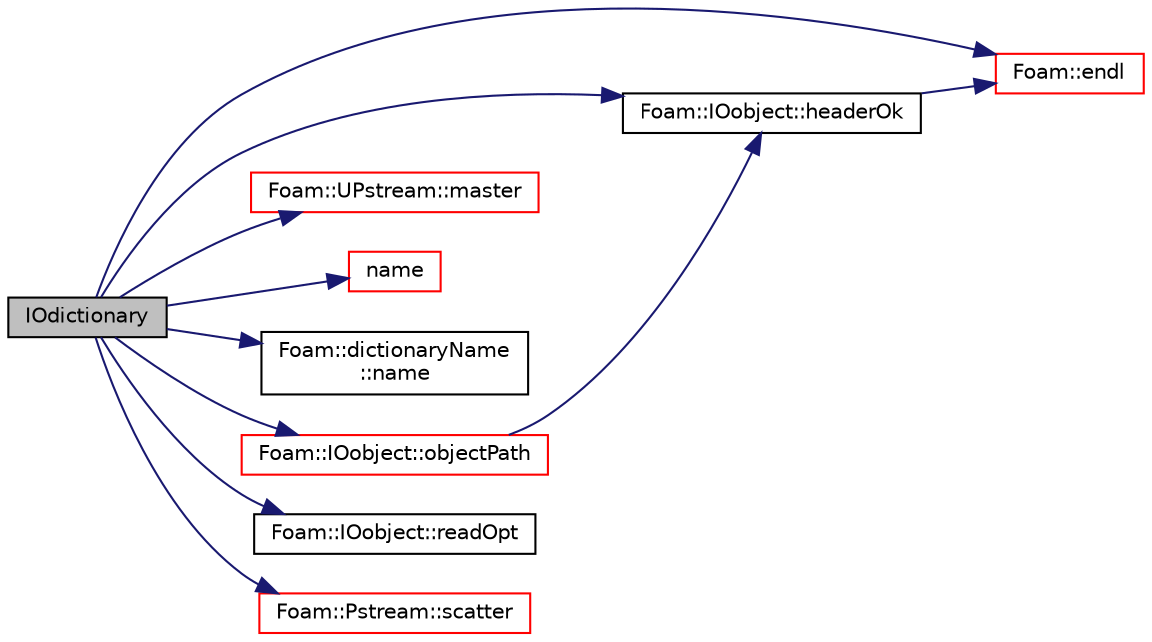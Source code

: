 digraph "IOdictionary"
{
  bgcolor="transparent";
  edge [fontname="Helvetica",fontsize="10",labelfontname="Helvetica",labelfontsize="10"];
  node [fontname="Helvetica",fontsize="10",shape=record];
  rankdir="LR";
  Node1 [label="IOdictionary",height=0.2,width=0.4,color="black", fillcolor="grey75", style="filled", fontcolor="black"];
  Node1 -> Node2 [color="midnightblue",fontsize="10",style="solid",fontname="Helvetica"];
  Node2 [label="Foam::endl",height=0.2,width=0.4,color="red",URL="$a10958.html#a2db8fe02a0d3909e9351bb4275b23ce4",tooltip="Add newline and flush stream. "];
  Node1 -> Node3 [color="midnightblue",fontsize="10",style="solid",fontname="Helvetica"];
  Node3 [label="Foam::IOobject::headerOk",height=0.2,width=0.4,color="black",URL="$a01196.html#a9d4879c850ce41d945ff77e788de3a23",tooltip="Read and check header info. "];
  Node3 -> Node2 [color="midnightblue",fontsize="10",style="solid",fontname="Helvetica"];
  Node1 -> Node4 [color="midnightblue",fontsize="10",style="solid",fontname="Helvetica"];
  Node4 [label="Foam::UPstream::master",height=0.2,width=0.4,color="red",URL="$a02859.html#a36af549940a0aae3733774649594489f",tooltip="Am I the master process. "];
  Node1 -> Node5 [color="midnightblue",fontsize="10",style="solid",fontname="Helvetica"];
  Node5 [label="name",height=0.2,width=0.4,color="red",URL="$a01189.html#a6d60057c26042eaf7fa1b3b6fb07b582",tooltip="Name function is needed to disambiguate those inherited. "];
  Node1 -> Node6 [color="midnightblue",fontsize="10",style="solid",fontname="Helvetica"];
  Node6 [label="Foam::dictionaryName\l::name",height=0.2,width=0.4,color="black",URL="$a00534.html#acd3da3556711337d571c60cf9ffb91cc",tooltip="Return the dictionary name. "];
  Node1 -> Node7 [color="midnightblue",fontsize="10",style="solid",fontname="Helvetica"];
  Node7 [label="Foam::IOobject::objectPath",height=0.2,width=0.4,color="red",URL="$a01196.html#ae9ba7dea4e76406505be53e67a8b91f4",tooltip="Return complete path + object name. "];
  Node7 -> Node3 [color="midnightblue",fontsize="10",style="solid",fontname="Helvetica"];
  Node1 -> Node8 [color="midnightblue",fontsize="10",style="solid",fontname="Helvetica"];
  Node8 [label="Foam::IOobject::readOpt",height=0.2,width=0.4,color="black",URL="$a01196.html#af3c10cbbefc4d1d63d9dbe411d9701ec"];
  Node1 -> Node9 [color="midnightblue",fontsize="10",style="solid",fontname="Helvetica"];
  Node9 [label="Foam::Pstream::scatter",height=0.2,width=0.4,color="red",URL="$a02049.html#a00bc7d5a0b660cfa53523561af48def2",tooltip="Scatter data. Distribute without modification. Reverse of gather. "];
}
